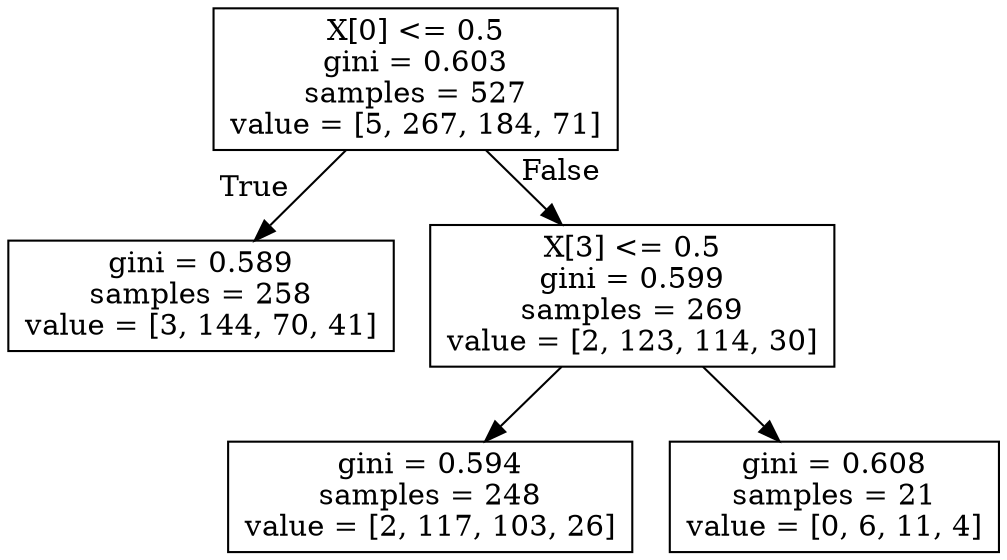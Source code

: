 digraph Tree {
node [shape=box] ;
0 [label="X[0] <= 0.5\ngini = 0.603\nsamples = 527\nvalue = [5, 267, 184, 71]"] ;
1 [label="gini = 0.589\nsamples = 258\nvalue = [3, 144, 70, 41]"] ;
0 -> 1 [labeldistance=2.5, labelangle=45, headlabel="True"] ;
2 [label="X[3] <= 0.5\ngini = 0.599\nsamples = 269\nvalue = [2, 123, 114, 30]"] ;
0 -> 2 [labeldistance=2.5, labelangle=-45, headlabel="False"] ;
3 [label="gini = 0.594\nsamples = 248\nvalue = [2, 117, 103, 26]"] ;
2 -> 3 ;
4 [label="gini = 0.608\nsamples = 21\nvalue = [0, 6, 11, 4]"] ;
2 -> 4 ;
}